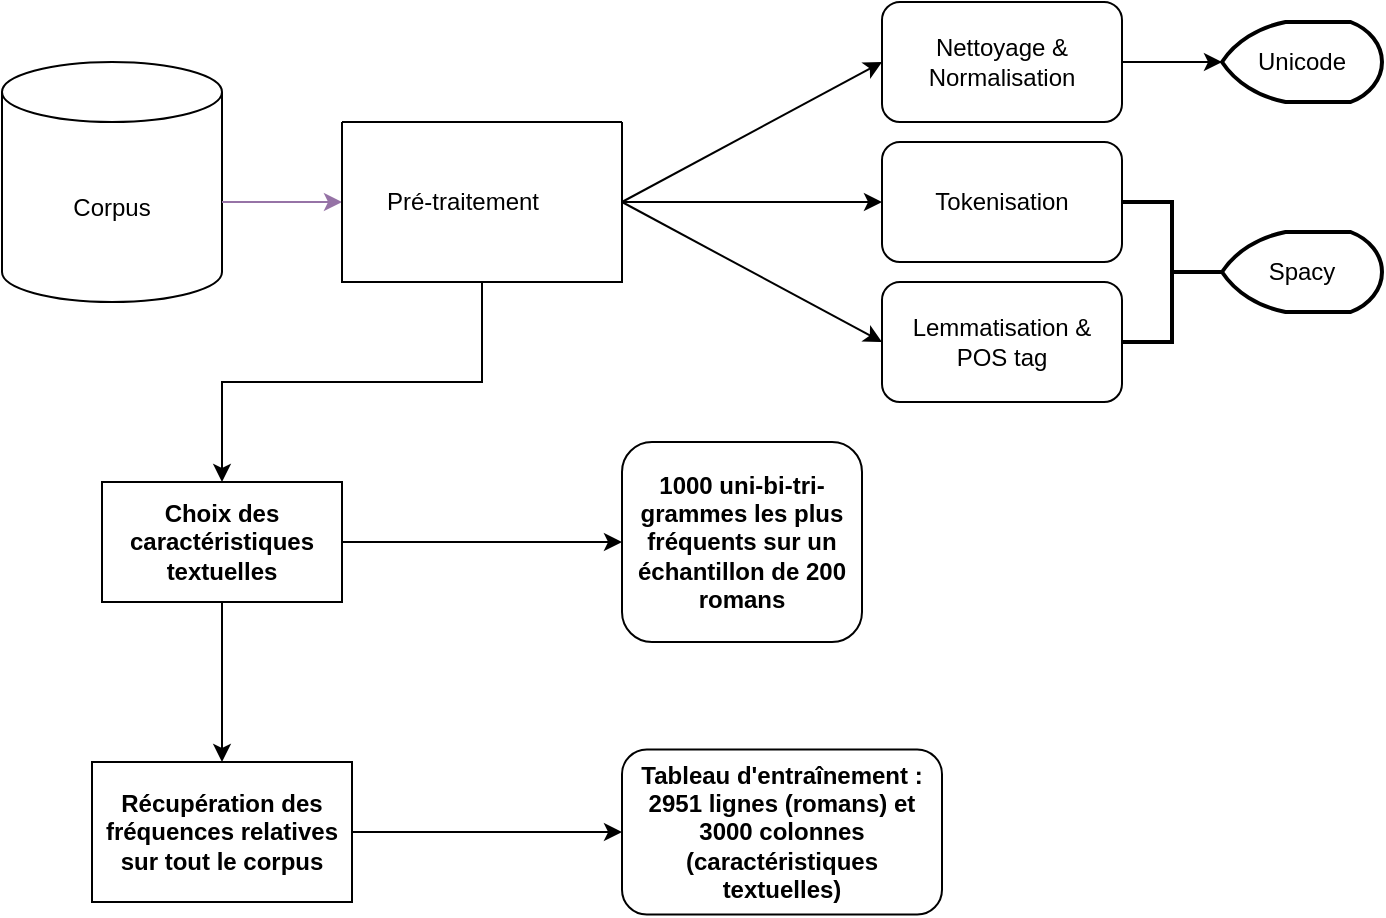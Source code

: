 <mxfile version="18.0.7" type="github"><diagram id="4_j23K20x61tD8mC-4Bv" name="Page-1"><mxGraphModel dx="1021" dy="564" grid="1" gridSize="10" guides="1" tooltips="1" connect="1" arrows="1" fold="1" page="1" pageScale="1" pageWidth="827" pageHeight="1169" math="0" shadow="0"><root><mxCell id="0"/><mxCell id="1" parent="0"/><mxCell id="-gSB6Gbb6Ie0smQklGdy-1" value="Corpus" style="shape=cylinder3;whiteSpace=wrap;html=1;boundedLbl=1;backgroundOutline=1;size=15;" vertex="1" parent="1"><mxGeometry x="130" y="60" width="110" height="120" as="geometry"/></mxCell><mxCell id="-gSB6Gbb6Ie0smQklGdy-3" value="" style="endArrow=classic;html=1;rounded=0;fillColor=#e1d5e7;strokeColor=#9673a6;" edge="1" parent="1"><mxGeometry width="50" height="50" relative="1" as="geometry"><mxPoint x="240" y="130" as="sourcePoint"/><mxPoint x="300" y="130" as="targetPoint"/></mxGeometry></mxCell><mxCell id="-gSB6Gbb6Ie0smQklGdy-5" value="&lt;div&gt;Nettoyage &amp;amp;&lt;/div&gt;&lt;div&gt;Normalisation&lt;br&gt;&lt;/div&gt;" style="rounded=1;whiteSpace=wrap;html=1;" vertex="1" parent="1"><mxGeometry x="570" y="30" width="120" height="60" as="geometry"/></mxCell><mxCell id="-gSB6Gbb6Ie0smQklGdy-22" value="" style="edgeStyle=orthogonalEdgeStyle;rounded=0;orthogonalLoop=1;jettySize=auto;html=1;" edge="1" parent="1" source="-gSB6Gbb6Ie0smQklGdy-7" target="-gSB6Gbb6Ie0smQklGdy-21"><mxGeometry relative="1" as="geometry"/></mxCell><mxCell id="-gSB6Gbb6Ie0smQklGdy-7" value="" style="swimlane;startSize=0;" vertex="1" parent="1"><mxGeometry x="300" y="90" width="140" height="80" as="geometry"/></mxCell><mxCell id="-gSB6Gbb6Ie0smQklGdy-10" value="&lt;div&gt;Pré-traitement&lt;/div&gt;" style="text;html=1;align=center;verticalAlign=middle;resizable=0;points=[];autosize=1;strokeColor=none;fillColor=none;" vertex="1" parent="-gSB6Gbb6Ie0smQklGdy-7"><mxGeometry x="15" y="30" width="90" height="20" as="geometry"/></mxCell><mxCell id="-gSB6Gbb6Ie0smQklGdy-8" value="Tokenisation" style="rounded=1;whiteSpace=wrap;html=1;" vertex="1" parent="1"><mxGeometry x="570" y="100" width="120" height="60" as="geometry"/></mxCell><mxCell id="-gSB6Gbb6Ie0smQklGdy-9" value="Lemmatisation &amp;amp; POS tag" style="rounded=1;whiteSpace=wrap;html=1;" vertex="1" parent="1"><mxGeometry x="570" y="170" width="120" height="60" as="geometry"/></mxCell><mxCell id="-gSB6Gbb6Ie0smQklGdy-13" value="" style="endArrow=classic;html=1;rounded=0;entryX=0;entryY=0.5;entryDx=0;entryDy=0;exitX=1;exitY=0.5;exitDx=0;exitDy=0;" edge="1" parent="1" source="-gSB6Gbb6Ie0smQklGdy-7" target="-gSB6Gbb6Ie0smQklGdy-5"><mxGeometry width="50" height="50" relative="1" as="geometry"><mxPoint x="390" y="210" as="sourcePoint"/><mxPoint x="440" y="160" as="targetPoint"/></mxGeometry></mxCell><mxCell id="-gSB6Gbb6Ie0smQklGdy-14" value="" style="endArrow=classic;html=1;rounded=0;entryX=0;entryY=0.5;entryDx=0;entryDy=0;exitX=1;exitY=0.5;exitDx=0;exitDy=0;" edge="1" parent="1" source="-gSB6Gbb6Ie0smQklGdy-7" target="-gSB6Gbb6Ie0smQklGdy-8"><mxGeometry width="50" height="50" relative="1" as="geometry"><mxPoint x="390" y="210" as="sourcePoint"/><mxPoint x="440" y="160" as="targetPoint"/></mxGeometry></mxCell><mxCell id="-gSB6Gbb6Ie0smQklGdy-15" value="" style="endArrow=classic;html=1;rounded=0;entryX=0;entryY=0.5;entryDx=0;entryDy=0;" edge="1" parent="1" target="-gSB6Gbb6Ie0smQklGdy-9"><mxGeometry width="50" height="50" relative="1" as="geometry"><mxPoint x="440" y="130" as="sourcePoint"/><mxPoint x="440" y="160" as="targetPoint"/></mxGeometry></mxCell><mxCell id="-gSB6Gbb6Ie0smQklGdy-16" value="" style="strokeWidth=2;html=1;shape=mxgraph.flowchart.annotation_2;align=left;labelPosition=right;pointerEvents=1;direction=west;" vertex="1" parent="1"><mxGeometry x="690" y="130" width="50" height="70" as="geometry"/></mxCell><mxCell id="-gSB6Gbb6Ie0smQklGdy-17" value="Spacy" style="strokeWidth=2;html=1;shape=mxgraph.flowchart.display;whiteSpace=wrap;" vertex="1" parent="1"><mxGeometry x="740" y="145" width="80" height="40" as="geometry"/></mxCell><mxCell id="-gSB6Gbb6Ie0smQklGdy-20" value="" style="edgeStyle=orthogonalEdgeStyle;rounded=0;orthogonalLoop=1;jettySize=auto;html=1;exitX=1;exitY=0.5;exitDx=0;exitDy=0;entryX=0;entryY=0.5;entryDx=0;entryDy=0;entryPerimeter=0;" edge="1" parent="1" source="-gSB6Gbb6Ie0smQklGdy-5" target="-gSB6Gbb6Ie0smQklGdy-19"><mxGeometry relative="1" as="geometry"><mxPoint x="720" y="110" as="targetPoint"/></mxGeometry></mxCell><mxCell id="-gSB6Gbb6Ie0smQklGdy-19" value="Unicode" style="strokeWidth=2;html=1;shape=mxgraph.flowchart.display;whiteSpace=wrap;" vertex="1" parent="1"><mxGeometry x="740" y="40" width="80" height="40" as="geometry"/></mxCell><mxCell id="-gSB6Gbb6Ie0smQklGdy-24" value="" style="edgeStyle=orthogonalEdgeStyle;rounded=0;orthogonalLoop=1;jettySize=auto;html=1;" edge="1" parent="1" source="-gSB6Gbb6Ie0smQklGdy-21" target="-gSB6Gbb6Ie0smQklGdy-23"><mxGeometry relative="1" as="geometry"/></mxCell><mxCell id="-gSB6Gbb6Ie0smQklGdy-26" value="" style="edgeStyle=orthogonalEdgeStyle;rounded=0;orthogonalLoop=1;jettySize=auto;html=1;" edge="1" parent="1" source="-gSB6Gbb6Ie0smQklGdy-21" target="-gSB6Gbb6Ie0smQklGdy-25"><mxGeometry relative="1" as="geometry"/></mxCell><mxCell id="-gSB6Gbb6Ie0smQklGdy-21" value="Choix des caractéristiques textuelles" style="whiteSpace=wrap;html=1;fontStyle=1;startSize=0;" vertex="1" parent="1"><mxGeometry x="180" y="270" width="120" height="60" as="geometry"/></mxCell><mxCell id="-gSB6Gbb6Ie0smQklGdy-29" value="" style="edgeStyle=orthogonalEdgeStyle;rounded=0;orthogonalLoop=1;jettySize=auto;html=1;" edge="1" parent="1" source="-gSB6Gbb6Ie0smQklGdy-23" target="-gSB6Gbb6Ie0smQklGdy-28"><mxGeometry relative="1" as="geometry"/></mxCell><mxCell id="-gSB6Gbb6Ie0smQklGdy-23" value="Récupération des fréquences relatives sur tout le corpus" style="whiteSpace=wrap;html=1;fontStyle=1;startSize=0;" vertex="1" parent="1"><mxGeometry x="175" y="410" width="130" height="70" as="geometry"/></mxCell><mxCell id="-gSB6Gbb6Ie0smQklGdy-25" value="&lt;div&gt;&lt;br&gt;&lt;/div&gt;&lt;div&gt;1000 uni-bi-tri-grammes les plus fréquents sur un échantillon de 200 romans&lt;/div&gt;&lt;div&gt;&lt;br&gt;&lt;/div&gt;" style="rounded=1;whiteSpace=wrap;html=1;fontStyle=1;startSize=0;" vertex="1" parent="1"><mxGeometry x="440" y="250" width="120" height="100" as="geometry"/></mxCell><mxCell id="-gSB6Gbb6Ie0smQklGdy-28" value="Tableau d'entraînement : 2951 lignes (romans) et 3000 colonnes (caractéristiques textuelles)" style="rounded=1;whiteSpace=wrap;html=1;fontStyle=1;startSize=0;" vertex="1" parent="1"><mxGeometry x="440" y="403.75" width="160" height="82.5" as="geometry"/></mxCell></root></mxGraphModel></diagram></mxfile>